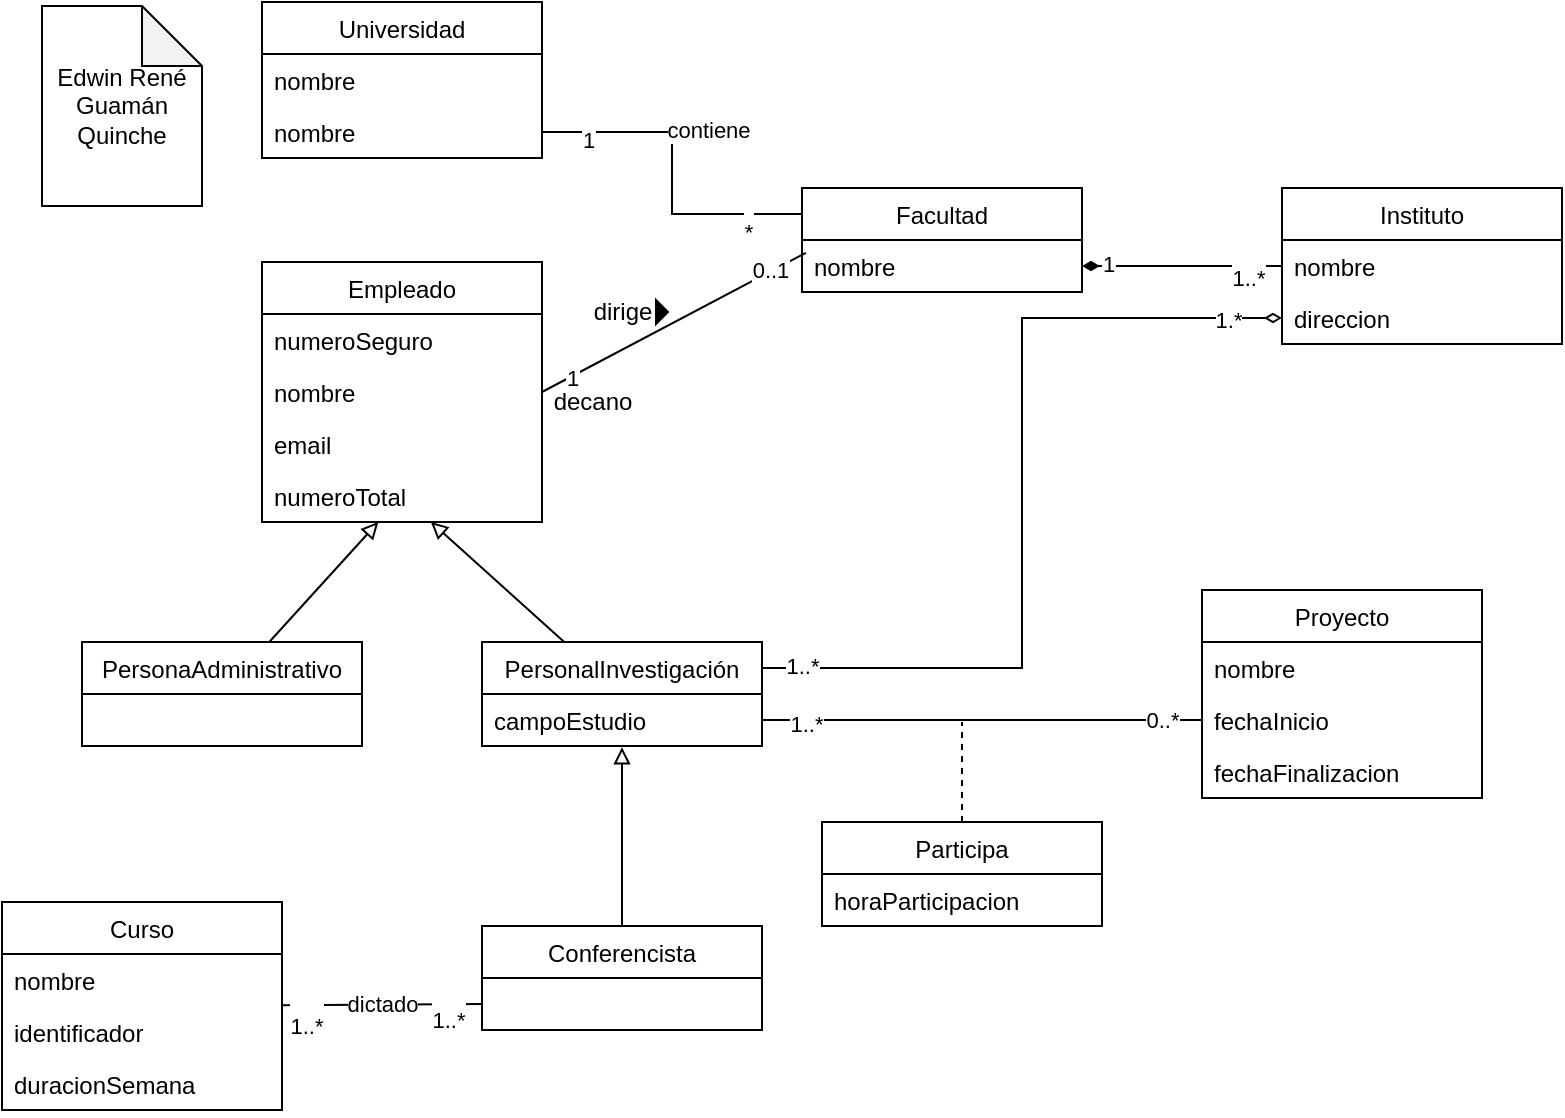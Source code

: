 <mxfile version="19.0.3" type="device"><diagram id="IxTB0IAenT3gCwgznIqY" name="Page-1"><mxGraphModel dx="1038" dy="571" grid="1" gridSize="10" guides="1" tooltips="1" connect="1" arrows="1" fold="1" page="1" pageScale="1" pageWidth="827" pageHeight="1169" math="0" shadow="0"><root><mxCell id="0"/><mxCell id="1" parent="0"/><mxCell id="nYfwI5-fvr5_wVgUAZTv-1" value="Edwin René Guamán Quinche" style="shape=note;whiteSpace=wrap;html=1;backgroundOutline=1;darkOpacity=0.05;" parent="1" vertex="1"><mxGeometry x="40" y="12" width="80" height="100" as="geometry"/></mxCell><mxCell id="nYfwI5-fvr5_wVgUAZTv-45" style="rounded=0;orthogonalLoop=1;jettySize=auto;html=1;entryX=0;entryY=0.25;entryDx=0;entryDy=0;endArrow=none;endFill=0;edgeStyle=orthogonalEdgeStyle;exitX=1;exitY=0.5;exitDx=0;exitDy=0;" parent="1" source="nYfwI5-fvr5_wVgUAZTv-48" target="nYfwI5-fvr5_wVgUAZTv-7" edge="1"><mxGeometry relative="1" as="geometry"/></mxCell><mxCell id="nYfwI5-fvr5_wVgUAZTv-46" value="contiene" style="edgeLabel;html=1;align=center;verticalAlign=middle;resizable=0;points=[];" parent="nYfwI5-fvr5_wVgUAZTv-45" vertex="1" connectable="0"><mxGeometry x="-0.3" y="1" relative="1" as="geometry"><mxPoint x="23" as="offset"/></mxGeometry></mxCell><mxCell id="nYfwI5-fvr5_wVgUAZTv-47" value="&lt;br&gt;*" style="edgeLabel;html=1;align=center;verticalAlign=middle;resizable=0;points=[];" parent="nYfwI5-fvr5_wVgUAZTv-45" vertex="1" connectable="0"><mxGeometry x="0.684" y="-2" relative="1" as="geometry"><mxPoint as="offset"/></mxGeometry></mxCell><mxCell id="nYfwI5-fvr5_wVgUAZTv-49" value="&lt;br&gt;1" style="edgeLabel;html=1;align=center;verticalAlign=middle;resizable=0;points=[];" parent="nYfwI5-fvr5_wVgUAZTv-45" vertex="1" connectable="0"><mxGeometry x="-0.735" y="3" relative="1" as="geometry"><mxPoint as="offset"/></mxGeometry></mxCell><mxCell id="nYfwI5-fvr5_wVgUAZTv-2" value="Universidad" style="swimlane;fontStyle=0;childLayout=stackLayout;horizontal=1;startSize=26;fillColor=none;horizontalStack=0;resizeParent=1;resizeParentMax=0;resizeLast=0;collapsible=1;marginBottom=0;" parent="1" vertex="1"><mxGeometry x="150" y="10" width="140" height="78" as="geometry"/></mxCell><mxCell id="nYfwI5-fvr5_wVgUAZTv-3" value="nombre" style="text;strokeColor=none;fillColor=none;align=left;verticalAlign=top;spacingLeft=4;spacingRight=4;overflow=hidden;rotatable=0;points=[[0,0.5],[1,0.5]];portConstraint=eastwest;" parent="nYfwI5-fvr5_wVgUAZTv-2" vertex="1"><mxGeometry y="26" width="140" height="26" as="geometry"/></mxCell><mxCell id="nYfwI5-fvr5_wVgUAZTv-48" value="nombre" style="text;strokeColor=none;fillColor=none;align=left;verticalAlign=top;spacingLeft=4;spacingRight=4;overflow=hidden;rotatable=0;points=[[0,0.5],[1,0.5]];portConstraint=eastwest;" parent="nYfwI5-fvr5_wVgUAZTv-2" vertex="1"><mxGeometry y="52" width="140" height="26" as="geometry"/></mxCell><mxCell id="nYfwI5-fvr5_wVgUAZTv-7" value="Facultad" style="swimlane;fontStyle=0;childLayout=stackLayout;horizontal=1;startSize=26;fillColor=none;horizontalStack=0;resizeParent=1;resizeParentMax=0;resizeLast=0;collapsible=1;marginBottom=0;" parent="1" vertex="1"><mxGeometry x="420" y="103" width="140" height="52" as="geometry"/></mxCell><mxCell id="nYfwI5-fvr5_wVgUAZTv-8" value="nombre" style="text;strokeColor=none;fillColor=none;align=left;verticalAlign=top;spacingLeft=4;spacingRight=4;overflow=hidden;rotatable=0;points=[[0,0.5],[1,0.5]];portConstraint=eastwest;" parent="nYfwI5-fvr5_wVgUAZTv-7" vertex="1"><mxGeometry y="26" width="140" height="26" as="geometry"/></mxCell><mxCell id="nYfwI5-fvr5_wVgUAZTv-50" style="edgeStyle=none;rounded=0;orthogonalLoop=1;jettySize=auto;html=1;entryX=1;entryY=0.5;entryDx=0;entryDy=0;endArrow=diamondThin;endFill=1;" parent="1" source="nYfwI5-fvr5_wVgUAZTv-11" target="nYfwI5-fvr5_wVgUAZTv-8" edge="1"><mxGeometry relative="1" as="geometry"/></mxCell><mxCell id="nYfwI5-fvr5_wVgUAZTv-51" value="1&lt;br&gt;" style="edgeLabel;html=1;align=center;verticalAlign=middle;resizable=0;points=[];" parent="nYfwI5-fvr5_wVgUAZTv-50" vertex="1" connectable="0"><mxGeometry x="0.751" y="-1" relative="1" as="geometry"><mxPoint as="offset"/></mxGeometry></mxCell><mxCell id="nYfwI5-fvr5_wVgUAZTv-52" value="&lt;br&gt;1..*" style="edgeLabel;html=1;align=center;verticalAlign=middle;resizable=0;points=[];" parent="nYfwI5-fvr5_wVgUAZTv-50" vertex="1" connectable="0"><mxGeometry x="-0.654" y="-1" relative="1" as="geometry"><mxPoint as="offset"/></mxGeometry></mxCell><mxCell id="nYfwI5-fvr5_wVgUAZTv-11" value="Instituto" style="swimlane;fontStyle=0;childLayout=stackLayout;horizontal=1;startSize=26;fillColor=none;horizontalStack=0;resizeParent=1;resizeParentMax=0;resizeLast=0;collapsible=1;marginBottom=0;" parent="1" vertex="1"><mxGeometry x="660" y="103" width="140" height="78" as="geometry"/></mxCell><mxCell id="nYfwI5-fvr5_wVgUAZTv-12" value="nombre" style="text;strokeColor=none;fillColor=none;align=left;verticalAlign=top;spacingLeft=4;spacingRight=4;overflow=hidden;rotatable=0;points=[[0,0.5],[1,0.5]];portConstraint=eastwest;" parent="nYfwI5-fvr5_wVgUAZTv-11" vertex="1"><mxGeometry y="26" width="140" height="26" as="geometry"/></mxCell><mxCell id="nYfwI5-fvr5_wVgUAZTv-13" value="direccion" style="text;strokeColor=none;fillColor=none;align=left;verticalAlign=top;spacingLeft=4;spacingRight=4;overflow=hidden;rotatable=0;points=[[0,0.5],[1,0.5]];portConstraint=eastwest;" parent="nYfwI5-fvr5_wVgUAZTv-11" vertex="1"><mxGeometry y="52" width="140" height="26" as="geometry"/></mxCell><mxCell id="nYfwI5-fvr5_wVgUAZTv-19" value="Empleado" style="swimlane;fontStyle=0;childLayout=stackLayout;horizontal=1;startSize=26;fillColor=none;horizontalStack=0;resizeParent=1;resizeParentMax=0;resizeLast=0;collapsible=1;marginBottom=0;" parent="1" vertex="1"><mxGeometry x="150" y="140" width="140" height="130" as="geometry"/></mxCell><mxCell id="nYfwI5-fvr5_wVgUAZTv-22" value="numeroSeguro" style="text;strokeColor=none;fillColor=none;align=left;verticalAlign=top;spacingLeft=4;spacingRight=4;overflow=hidden;rotatable=0;points=[[0,0.5],[1,0.5]];portConstraint=eastwest;" parent="nYfwI5-fvr5_wVgUAZTv-19" vertex="1"><mxGeometry y="26" width="140" height="26" as="geometry"/></mxCell><mxCell id="nYfwI5-fvr5_wVgUAZTv-20" value="nombre" style="text;strokeColor=none;fillColor=none;align=left;verticalAlign=top;spacingLeft=4;spacingRight=4;overflow=hidden;rotatable=0;points=[[0,0.5],[1,0.5]];portConstraint=eastwest;" parent="nYfwI5-fvr5_wVgUAZTv-19" vertex="1"><mxGeometry y="52" width="140" height="26" as="geometry"/></mxCell><mxCell id="nYfwI5-fvr5_wVgUAZTv-43" value="email" style="text;strokeColor=none;fillColor=none;align=left;verticalAlign=top;spacingLeft=4;spacingRight=4;overflow=hidden;rotatable=0;points=[[0,0.5],[1,0.5]];portConstraint=eastwest;" parent="nYfwI5-fvr5_wVgUAZTv-19" vertex="1"><mxGeometry y="78" width="140" height="26" as="geometry"/></mxCell><mxCell id="nYfwI5-fvr5_wVgUAZTv-21" value="numeroTotal" style="text;strokeColor=none;fillColor=none;align=left;verticalAlign=top;spacingLeft=4;spacingRight=4;overflow=hidden;rotatable=0;points=[[0,0.5],[1,0.5]];portConstraint=eastwest;" parent="nYfwI5-fvr5_wVgUAZTv-19" vertex="1"><mxGeometry y="104" width="140" height="26" as="geometry"/></mxCell><mxCell id="nYfwI5-fvr5_wVgUAZTv-76" style="rounded=0;orthogonalLoop=1;jettySize=auto;html=1;endArrow=block;endFill=0;" parent="1" source="nYfwI5-fvr5_wVgUAZTv-23" target="nYfwI5-fvr5_wVgUAZTv-21" edge="1"><mxGeometry relative="1" as="geometry"/></mxCell><mxCell id="nYfwI5-fvr5_wVgUAZTv-77" style="edgeStyle=orthogonalEdgeStyle;rounded=0;orthogonalLoop=1;jettySize=auto;html=1;entryX=0;entryY=0.5;entryDx=0;entryDy=0;endArrow=diamondThin;endFill=0;exitX=1;exitY=0.25;exitDx=0;exitDy=0;" parent="1" source="nYfwI5-fvr5_wVgUAZTv-23" target="nYfwI5-fvr5_wVgUAZTv-13" edge="1"><mxGeometry relative="1" as="geometry"/></mxCell><mxCell id="nYfwI5-fvr5_wVgUAZTv-78" value="1..*" style="edgeLabel;html=1;align=center;verticalAlign=middle;resizable=0;points=[];" parent="nYfwI5-fvr5_wVgUAZTv-77" vertex="1" connectable="0"><mxGeometry x="-0.91" y="1" relative="1" as="geometry"><mxPoint as="offset"/></mxGeometry></mxCell><mxCell id="nYfwI5-fvr5_wVgUAZTv-79" value="1.*" style="edgeLabel;html=1;align=center;verticalAlign=middle;resizable=0;points=[];" parent="nYfwI5-fvr5_wVgUAZTv-77" vertex="1" connectable="0"><mxGeometry x="0.88" y="-1" relative="1" as="geometry"><mxPoint x="-1" as="offset"/></mxGeometry></mxCell><mxCell id="nYfwI5-fvr5_wVgUAZTv-80" value="" style="edgeStyle=none;rounded=0;orthogonalLoop=1;jettySize=auto;html=1;entryX=0;entryY=0.5;entryDx=0;entryDy=0;endArrow=none;endFill=0;exitX=1;exitY=0.5;exitDx=0;exitDy=0;" parent="1" source="nYfwI5-fvr5_wVgUAZTv-24" target="nYfwI5-fvr5_wVgUAZTv-33" edge="1"><mxGeometry relative="1" as="geometry"/></mxCell><mxCell id="nYfwI5-fvr5_wVgUAZTv-83" value="1..*" style="edgeLabel;html=1;align=center;verticalAlign=middle;resizable=0;points=[];" parent="nYfwI5-fvr5_wVgUAZTv-80" vertex="1" connectable="0"><mxGeometry x="-0.802" y="-2" relative="1" as="geometry"><mxPoint as="offset"/></mxGeometry></mxCell><mxCell id="nYfwI5-fvr5_wVgUAZTv-84" value="0..*" style="edgeLabel;html=1;align=center;verticalAlign=middle;resizable=0;points=[];" parent="nYfwI5-fvr5_wVgUAZTv-80" vertex="1" connectable="0"><mxGeometry x="0.817" relative="1" as="geometry"><mxPoint as="offset"/></mxGeometry></mxCell><mxCell id="nYfwI5-fvr5_wVgUAZTv-23" value="PersonalInvestigación" style="swimlane;fontStyle=0;childLayout=stackLayout;horizontal=1;startSize=26;fillColor=none;horizontalStack=0;resizeParent=1;resizeParentMax=0;resizeLast=0;collapsible=1;marginBottom=0;" parent="1" vertex="1"><mxGeometry x="260" y="330" width="140" height="52" as="geometry"/></mxCell><mxCell id="nYfwI5-fvr5_wVgUAZTv-24" value="campoEstudio" style="text;strokeColor=none;fillColor=none;align=left;verticalAlign=top;spacingLeft=4;spacingRight=4;overflow=hidden;rotatable=0;points=[[0,0.5],[1,0.5]];portConstraint=eastwest;" parent="nYfwI5-fvr5_wVgUAZTv-23" vertex="1"><mxGeometry y="26" width="140" height="26" as="geometry"/></mxCell><mxCell id="nYfwI5-fvr5_wVgUAZTv-75" style="rounded=0;orthogonalLoop=1;jettySize=auto;html=1;endArrow=block;endFill=0;" parent="1" source="nYfwI5-fvr5_wVgUAZTv-27" target="nYfwI5-fvr5_wVgUAZTv-21" edge="1"><mxGeometry relative="1" as="geometry"/></mxCell><mxCell id="nYfwI5-fvr5_wVgUAZTv-27" value="PersonaAdministrativo" style="swimlane;fontStyle=0;childLayout=stackLayout;horizontal=1;startSize=26;fillColor=none;horizontalStack=0;resizeParent=1;resizeParentMax=0;resizeLast=0;collapsible=1;marginBottom=0;" parent="1" vertex="1"><mxGeometry x="60" y="330" width="140" height="52" as="geometry"/></mxCell><mxCell id="nYfwI5-fvr5_wVgUAZTv-31" value="Proyecto" style="swimlane;fontStyle=0;childLayout=stackLayout;horizontal=1;startSize=26;fillColor=none;horizontalStack=0;resizeParent=1;resizeParentMax=0;resizeLast=0;collapsible=1;marginBottom=0;" parent="1" vertex="1"><mxGeometry x="620" y="304" width="140" height="104" as="geometry"/></mxCell><mxCell id="nYfwI5-fvr5_wVgUAZTv-32" value="nombre" style="text;strokeColor=none;fillColor=none;align=left;verticalAlign=top;spacingLeft=4;spacingRight=4;overflow=hidden;rotatable=0;points=[[0,0.5],[1,0.5]];portConstraint=eastwest;" parent="nYfwI5-fvr5_wVgUAZTv-31" vertex="1"><mxGeometry y="26" width="140" height="26" as="geometry"/></mxCell><mxCell id="nYfwI5-fvr5_wVgUAZTv-33" value="fechaInicio" style="text;strokeColor=none;fillColor=none;align=left;verticalAlign=top;spacingLeft=4;spacingRight=4;overflow=hidden;rotatable=0;points=[[0,0.5],[1,0.5]];portConstraint=eastwest;" parent="nYfwI5-fvr5_wVgUAZTv-31" vertex="1"><mxGeometry y="52" width="140" height="26" as="geometry"/></mxCell><mxCell id="nYfwI5-fvr5_wVgUAZTv-34" value="fechaFinalizacion" style="text;strokeColor=none;fillColor=none;align=left;verticalAlign=top;spacingLeft=4;spacingRight=4;overflow=hidden;rotatable=0;points=[[0,0.5],[1,0.5]];portConstraint=eastwest;" parent="nYfwI5-fvr5_wVgUAZTv-31" vertex="1"><mxGeometry y="78" width="140" height="26" as="geometry"/></mxCell><mxCell id="nYfwI5-fvr5_wVgUAZTv-91" value="dictado" style="edgeStyle=none;rounded=0;orthogonalLoop=1;jettySize=auto;html=1;endArrow=none;endFill=0;entryX=0;entryY=0.75;entryDx=0;entryDy=0;" parent="1" source="nYfwI5-fvr5_wVgUAZTv-35" target="nYfwI5-fvr5_wVgUAZTv-39" edge="1"><mxGeometry relative="1" as="geometry"/></mxCell><mxCell id="nYfwI5-fvr5_wVgUAZTv-92" value="&lt;br&gt;&lt;br&gt;1..*" style="edgeLabel;html=1;align=center;verticalAlign=middle;resizable=0;points=[];" parent="nYfwI5-fvr5_wVgUAZTv-91" vertex="1" connectable="0"><mxGeometry x="-0.764" y="3" relative="1" as="geometry"><mxPoint as="offset"/></mxGeometry></mxCell><mxCell id="nYfwI5-fvr5_wVgUAZTv-93" value="&lt;br&gt;1..*" style="edgeLabel;html=1;align=center;verticalAlign=middle;resizable=0;points=[];" parent="nYfwI5-fvr5_wVgUAZTv-91" vertex="1" connectable="0"><mxGeometry x="0.656" y="-1" relative="1" as="geometry"><mxPoint as="offset"/></mxGeometry></mxCell><mxCell id="nYfwI5-fvr5_wVgUAZTv-35" value="Curso" style="swimlane;fontStyle=0;childLayout=stackLayout;horizontal=1;startSize=26;fillColor=none;horizontalStack=0;resizeParent=1;resizeParentMax=0;resizeLast=0;collapsible=1;marginBottom=0;" parent="1" vertex="1"><mxGeometry x="20" y="460" width="140" height="104" as="geometry"/></mxCell><mxCell id="nYfwI5-fvr5_wVgUAZTv-36" value="nombre" style="text;strokeColor=none;fillColor=none;align=left;verticalAlign=top;spacingLeft=4;spacingRight=4;overflow=hidden;rotatable=0;points=[[0,0.5],[1,0.5]];portConstraint=eastwest;" parent="nYfwI5-fvr5_wVgUAZTv-35" vertex="1"><mxGeometry y="26" width="140" height="26" as="geometry"/></mxCell><mxCell id="nYfwI5-fvr5_wVgUAZTv-37" value="identificador" style="text;strokeColor=none;fillColor=none;align=left;verticalAlign=top;spacingLeft=4;spacingRight=4;overflow=hidden;rotatable=0;points=[[0,0.5],[1,0.5]];portConstraint=eastwest;" parent="nYfwI5-fvr5_wVgUAZTv-35" vertex="1"><mxGeometry y="52" width="140" height="26" as="geometry"/></mxCell><mxCell id="nYfwI5-fvr5_wVgUAZTv-38" value="duracionSemana" style="text;strokeColor=none;fillColor=none;align=left;verticalAlign=top;spacingLeft=4;spacingRight=4;overflow=hidden;rotatable=0;points=[[0,0.5],[1,0.5]];portConstraint=eastwest;" parent="nYfwI5-fvr5_wVgUAZTv-35" vertex="1"><mxGeometry y="78" width="140" height="26" as="geometry"/></mxCell><mxCell id="nYfwI5-fvr5_wVgUAZTv-90" style="edgeStyle=none;rounded=0;orthogonalLoop=1;jettySize=auto;html=1;entryX=0.5;entryY=1.023;entryDx=0;entryDy=0;entryPerimeter=0;endArrow=block;endFill=0;" parent="1" source="nYfwI5-fvr5_wVgUAZTv-39" target="nYfwI5-fvr5_wVgUAZTv-24" edge="1"><mxGeometry relative="1" as="geometry"/></mxCell><mxCell id="nYfwI5-fvr5_wVgUAZTv-39" value="Conferencista" style="swimlane;fontStyle=0;childLayout=stackLayout;horizontal=1;startSize=26;fillColor=none;horizontalStack=0;resizeParent=1;resizeParentMax=0;resizeLast=0;collapsible=1;marginBottom=0;" parent="1" vertex="1"><mxGeometry x="260" y="472" width="140" height="52" as="geometry"/></mxCell><mxCell id="nYfwI5-fvr5_wVgUAZTv-66" value="decano" style="text;html=1;align=center;verticalAlign=middle;resizable=0;points=[];autosize=1;strokeColor=none;fillColor=none;" parent="1" vertex="1"><mxGeometry x="290" y="200" width="50" height="20" as="geometry"/></mxCell><mxCell id="nYfwI5-fvr5_wVgUAZTv-69" value="" style="triangle;aspect=fixed;fillColor=#000000;" parent="1" vertex="1"><mxGeometry x="347" y="159" width="6" height="12" as="geometry"/></mxCell><mxCell id="nYfwI5-fvr5_wVgUAZTv-70" value="" style="endArrow=none;html=1;rounded=0;align=center;verticalAlign=bottom;labelBackgroundColor=none;entryX=0.014;entryY=0.246;entryDx=0;entryDy=0;entryPerimeter=0;exitX=1;exitY=0.5;exitDx=0;exitDy=0;" parent="1" target="nYfwI5-fvr5_wVgUAZTv-8" edge="1" source="nYfwI5-fvr5_wVgUAZTv-20"><mxGeometry relative="1" as="geometry"><mxPoint x="290" y="135" as="sourcePoint"/><mxPoint x="450" y="168" as="targetPoint"/></mxGeometry></mxCell><mxCell id="nYfwI5-fvr5_wVgUAZTv-73" value="1" style="edgeLabel;html=1;align=center;verticalAlign=middle;resizable=0;points=[];" parent="nYfwI5-fvr5_wVgUAZTv-70" vertex="1" connectable="0"><mxGeometry x="-0.779" y="-1" relative="1" as="geometry"><mxPoint as="offset"/></mxGeometry></mxCell><mxCell id="nYfwI5-fvr5_wVgUAZTv-74" value="0..1" style="edgeLabel;html=1;align=center;verticalAlign=middle;resizable=0;points=[];" parent="nYfwI5-fvr5_wVgUAZTv-70" vertex="1" connectable="0"><mxGeometry x="0.727" y="1" relative="1" as="geometry"><mxPoint as="offset"/></mxGeometry></mxCell><mxCell id="nYfwI5-fvr5_wVgUAZTv-72" value="dirige" style="text;html=1;align=center;verticalAlign=middle;resizable=0;points=[];autosize=1;strokeColor=none;fillColor=none;" parent="1" vertex="1"><mxGeometry x="310" y="155" width="40" height="20" as="geometry"/></mxCell><mxCell id="nYfwI5-fvr5_wVgUAZTv-88" style="edgeStyle=none;rounded=0;orthogonalLoop=1;jettySize=auto;html=1;endArrow=none;endFill=0;dashed=1;" parent="1" source="nYfwI5-fvr5_wVgUAZTv-86" edge="1"><mxGeometry relative="1" as="geometry"><mxPoint x="500" y="370" as="targetPoint"/></mxGeometry></mxCell><mxCell id="nYfwI5-fvr5_wVgUAZTv-86" value="Participa" style="swimlane;fontStyle=0;childLayout=stackLayout;horizontal=1;startSize=26;fillColor=none;horizontalStack=0;resizeParent=1;resizeParentMax=0;resizeLast=0;collapsible=1;marginBottom=0;" parent="1" vertex="1"><mxGeometry x="430" y="420" width="140" height="52" as="geometry"/></mxCell><mxCell id="nYfwI5-fvr5_wVgUAZTv-87" value="horaParticipacion" style="text;strokeColor=none;fillColor=none;align=left;verticalAlign=top;spacingLeft=4;spacingRight=4;overflow=hidden;rotatable=0;points=[[0,0.5],[1,0.5]];portConstraint=eastwest;" parent="nYfwI5-fvr5_wVgUAZTv-86" vertex="1"><mxGeometry y="26" width="140" height="26" as="geometry"/></mxCell></root></mxGraphModel></diagram></mxfile>